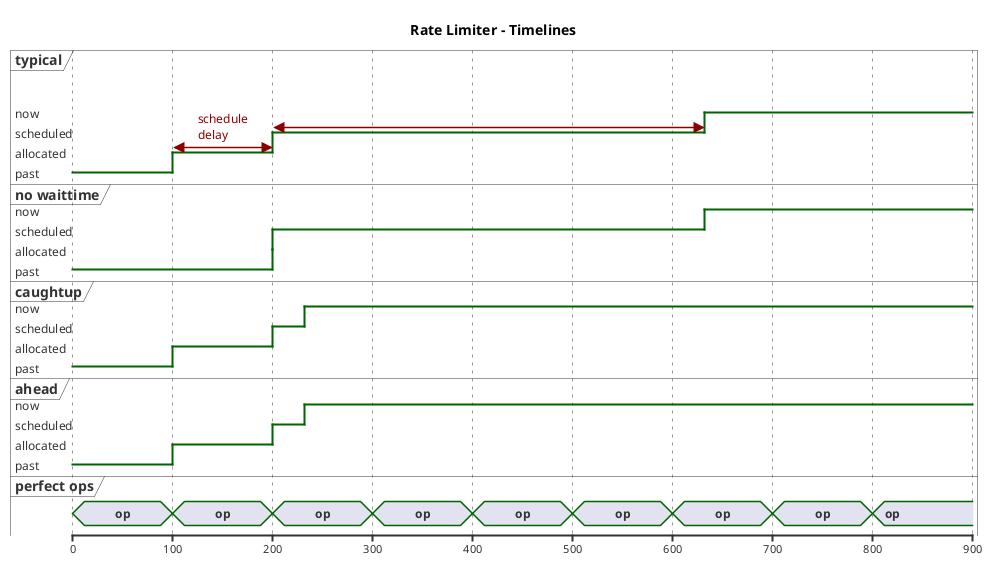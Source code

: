 @startuml
scale 100 as 100 pixels

Title Rate Limiter - **Timelines**

robust "typical" as W1
@W1
0 is past
100 is allocated #yellow
200 is scheduled #lightgreen
632 is now #lightblue
W1@100 <-> @200: schedule\ndelay
W1@200 <-> @632:

robust "no waittime" as W2
@W2
0 is past
200 is allocated #yellow
200.000001 is scheduled #lightgreen
632 is now #lightblue

robust "caughtup" as W3
@W3
0 is past
100 is allocated #yellow
200.000001 is scheduled #lightgreen
232 is now #lightblue

robust "ahead" as W4
@W4
0 is past
100 is allocated #yellow
200.000001 is scheduled #lightgreen
232 is now #lightblue

concise "perfect ops" as O
@O
0 is op
+100 is op
+100 is op
+100 is op
+100 is op
+100 is op
+100 is op
+100 is op
+100 is op
@enduml
